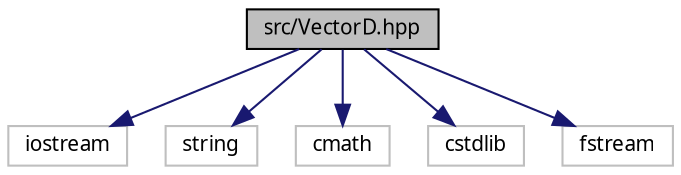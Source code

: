 digraph "src/VectorD.hpp"
{
  bgcolor="transparent";
  edge [fontname="Helvetica#FreeSans",fontsize="10",labelfontname="Helvetica#FreeSans",labelfontsize="10"];
  node [fontname="Helvetica#FreeSans",fontsize="10",shape=record];
  Node0 [label="src/VectorD.hpp",height=0.2,width=0.4,color="black", fillcolor="grey75", style="filled", fontcolor="black"];
  Node0 -> Node1 [color="midnightblue",fontsize="10",style="solid",fontname="Helvetica#FreeSans"];
  Node1 [label="iostream",height=0.2,width=0.4,color="grey75"];
  Node0 -> Node2 [color="midnightblue",fontsize="10",style="solid",fontname="Helvetica#FreeSans"];
  Node2 [label="string",height=0.2,width=0.4,color="grey75"];
  Node0 -> Node3 [color="midnightblue",fontsize="10",style="solid",fontname="Helvetica#FreeSans"];
  Node3 [label="cmath",height=0.2,width=0.4,color="grey75"];
  Node0 -> Node4 [color="midnightblue",fontsize="10",style="solid",fontname="Helvetica#FreeSans"];
  Node4 [label="cstdlib",height=0.2,width=0.4,color="grey75"];
  Node0 -> Node5 [color="midnightblue",fontsize="10",style="solid",fontname="Helvetica#FreeSans"];
  Node5 [label="fstream",height=0.2,width=0.4,color="grey75"];
}
